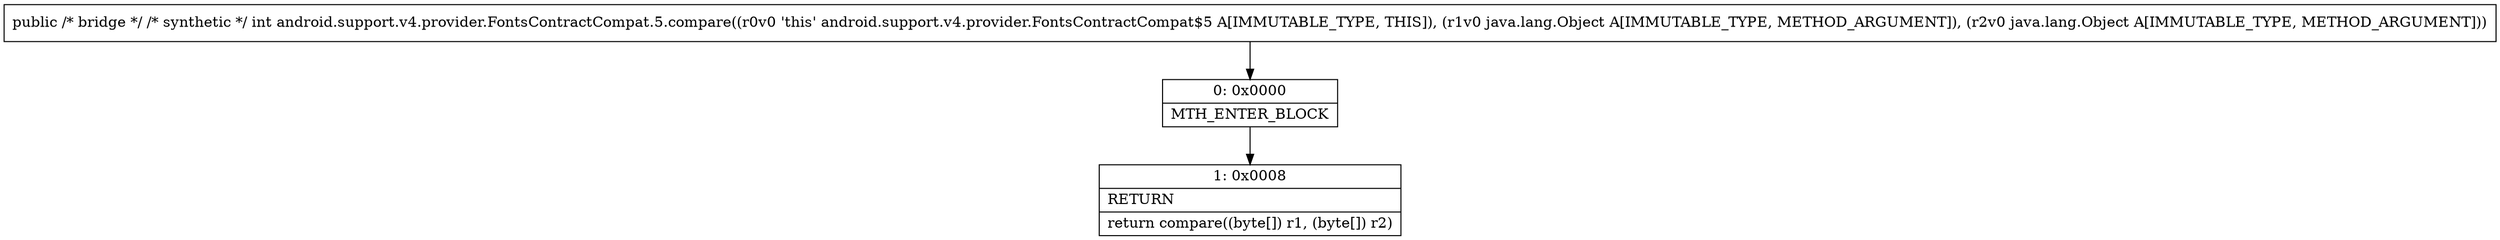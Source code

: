 digraph "CFG forandroid.support.v4.provider.FontsContractCompat.5.compare(Ljava\/lang\/Object;Ljava\/lang\/Object;)I" {
Node_0 [shape=record,label="{0\:\ 0x0000|MTH_ENTER_BLOCK\l}"];
Node_1 [shape=record,label="{1\:\ 0x0008|RETURN\l|return compare((byte[]) r1, (byte[]) r2)\l}"];
MethodNode[shape=record,label="{public \/* bridge *\/ \/* synthetic *\/ int android.support.v4.provider.FontsContractCompat.5.compare((r0v0 'this' android.support.v4.provider.FontsContractCompat$5 A[IMMUTABLE_TYPE, THIS]), (r1v0 java.lang.Object A[IMMUTABLE_TYPE, METHOD_ARGUMENT]), (r2v0 java.lang.Object A[IMMUTABLE_TYPE, METHOD_ARGUMENT])) }"];
MethodNode -> Node_0;
Node_0 -> Node_1;
}


